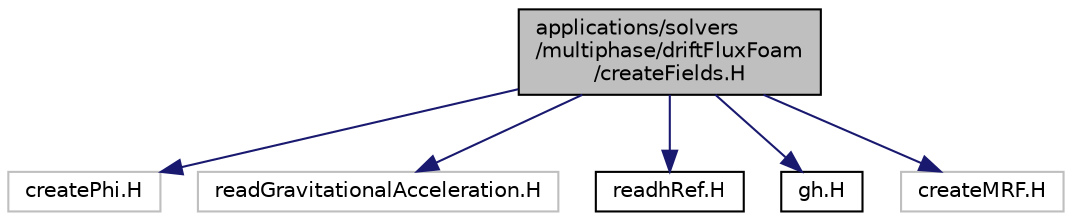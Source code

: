 digraph "applications/solvers/multiphase/driftFluxFoam/createFields.H"
{
  bgcolor="transparent";
  edge [fontname="Helvetica",fontsize="10",labelfontname="Helvetica",labelfontsize="10"];
  node [fontname="Helvetica",fontsize="10",shape=record];
  Node1 [label="applications/solvers\l/multiphase/driftFluxFoam\l/createFields.H",height=0.2,width=0.4,color="black", fillcolor="grey75", style="filled", fontcolor="black"];
  Node1 -> Node2 [color="midnightblue",fontsize="10",style="solid",fontname="Helvetica"];
  Node2 [label="createPhi.H",height=0.2,width=0.4,color="grey75"];
  Node1 -> Node3 [color="midnightblue",fontsize="10",style="solid",fontname="Helvetica"];
  Node3 [label="readGravitationalAcceleration.H",height=0.2,width=0.4,color="grey75"];
  Node1 -> Node4 [color="midnightblue",fontsize="10",style="solid",fontname="Helvetica"];
  Node4 [label="readhRef.H",height=0.2,width=0.4,color="black",URL="$a05235.html"];
  Node1 -> Node5 [color="midnightblue",fontsize="10",style="solid",fontname="Helvetica"];
  Node5 [label="gh.H",height=0.2,width=0.4,color="black",URL="$a05230.html"];
  Node1 -> Node6 [color="midnightblue",fontsize="10",style="solid",fontname="Helvetica"];
  Node6 [label="createMRF.H",height=0.2,width=0.4,color="grey75"];
}
